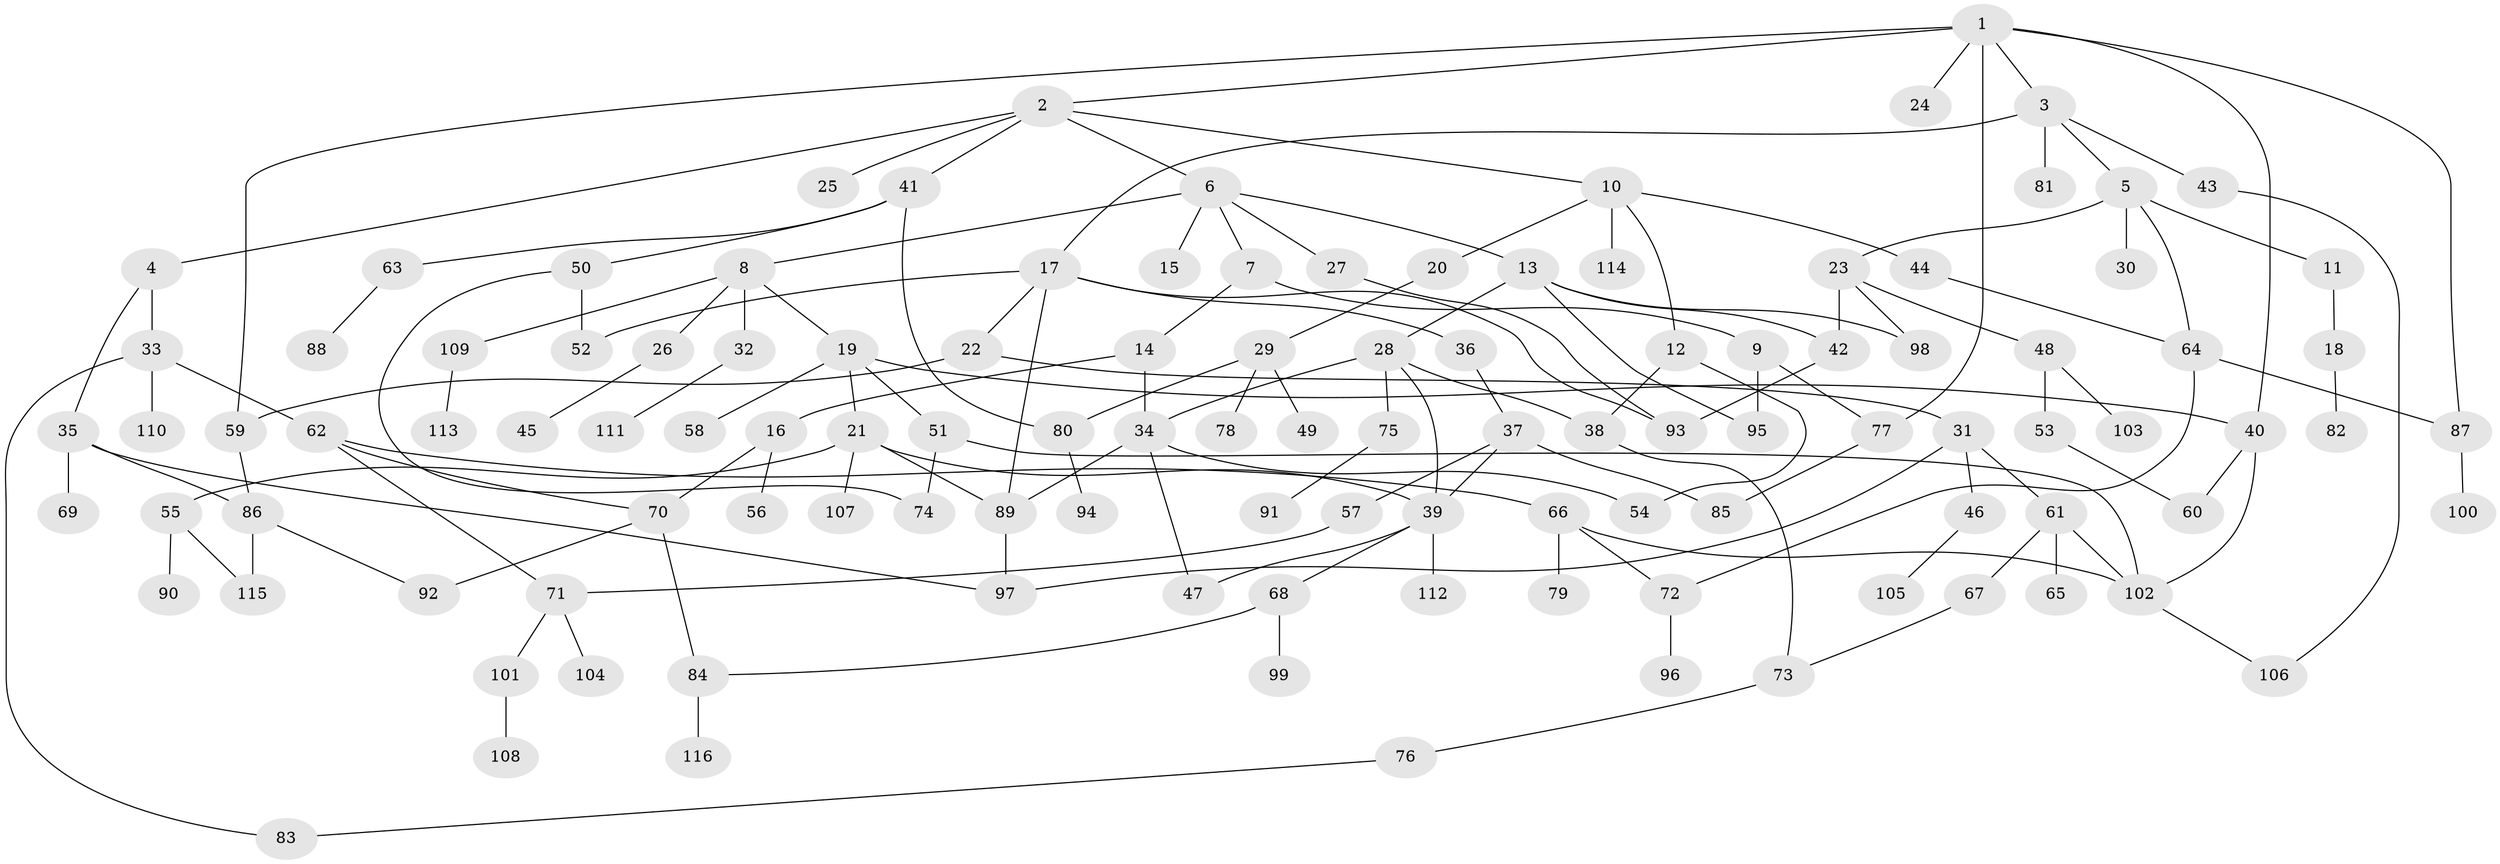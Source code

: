 // Generated by graph-tools (version 1.1) at 2025/42/03/09/25 04:42:07]
// undirected, 116 vertices, 153 edges
graph export_dot {
graph [start="1"]
  node [color=gray90,style=filled];
  1;
  2;
  3;
  4;
  5;
  6;
  7;
  8;
  9;
  10;
  11;
  12;
  13;
  14;
  15;
  16;
  17;
  18;
  19;
  20;
  21;
  22;
  23;
  24;
  25;
  26;
  27;
  28;
  29;
  30;
  31;
  32;
  33;
  34;
  35;
  36;
  37;
  38;
  39;
  40;
  41;
  42;
  43;
  44;
  45;
  46;
  47;
  48;
  49;
  50;
  51;
  52;
  53;
  54;
  55;
  56;
  57;
  58;
  59;
  60;
  61;
  62;
  63;
  64;
  65;
  66;
  67;
  68;
  69;
  70;
  71;
  72;
  73;
  74;
  75;
  76;
  77;
  78;
  79;
  80;
  81;
  82;
  83;
  84;
  85;
  86;
  87;
  88;
  89;
  90;
  91;
  92;
  93;
  94;
  95;
  96;
  97;
  98;
  99;
  100;
  101;
  102;
  103;
  104;
  105;
  106;
  107;
  108;
  109;
  110;
  111;
  112;
  113;
  114;
  115;
  116;
  1 -- 2;
  1 -- 3;
  1 -- 24;
  1 -- 40;
  1 -- 77;
  1 -- 87;
  1 -- 59;
  2 -- 4;
  2 -- 6;
  2 -- 10;
  2 -- 25;
  2 -- 41;
  3 -- 5;
  3 -- 17;
  3 -- 43;
  3 -- 81;
  4 -- 33;
  4 -- 35;
  5 -- 11;
  5 -- 23;
  5 -- 30;
  5 -- 64;
  6 -- 7;
  6 -- 8;
  6 -- 13;
  6 -- 15;
  6 -- 27;
  7 -- 9;
  7 -- 14;
  8 -- 19;
  8 -- 26;
  8 -- 32;
  8 -- 109;
  9 -- 77;
  9 -- 95;
  10 -- 12;
  10 -- 20;
  10 -- 44;
  10 -- 114;
  11 -- 18;
  12 -- 38;
  12 -- 54;
  13 -- 28;
  13 -- 98;
  13 -- 42;
  13 -- 95;
  14 -- 16;
  14 -- 34;
  16 -- 56;
  16 -- 70;
  17 -- 22;
  17 -- 36;
  17 -- 52;
  17 -- 93;
  17 -- 89;
  18 -- 82;
  19 -- 21;
  19 -- 51;
  19 -- 58;
  19 -- 40;
  20 -- 29;
  21 -- 55;
  21 -- 89;
  21 -- 107;
  21 -- 39;
  22 -- 31;
  22 -- 59;
  23 -- 42;
  23 -- 48;
  23 -- 98;
  26 -- 45;
  27 -- 93;
  28 -- 75;
  28 -- 39;
  28 -- 34;
  28 -- 38;
  29 -- 49;
  29 -- 78;
  29 -- 80;
  31 -- 46;
  31 -- 61;
  31 -- 97;
  32 -- 111;
  33 -- 62;
  33 -- 83;
  33 -- 110;
  34 -- 54;
  34 -- 89;
  34 -- 47;
  35 -- 69;
  35 -- 86;
  35 -- 97;
  36 -- 37;
  37 -- 39;
  37 -- 57;
  37 -- 85;
  38 -- 73;
  39 -- 47;
  39 -- 68;
  39 -- 112;
  40 -- 60;
  40 -- 102;
  41 -- 50;
  41 -- 63;
  41 -- 80;
  42 -- 93;
  43 -- 106;
  44 -- 64;
  46 -- 105;
  48 -- 53;
  48 -- 103;
  50 -- 74;
  50 -- 52;
  51 -- 74;
  51 -- 102;
  53 -- 60;
  55 -- 90;
  55 -- 115;
  57 -- 71;
  59 -- 86;
  61 -- 65;
  61 -- 67;
  61 -- 102;
  62 -- 66;
  62 -- 71;
  62 -- 70;
  63 -- 88;
  64 -- 72;
  64 -- 87;
  66 -- 79;
  66 -- 102;
  66 -- 72;
  67 -- 73;
  68 -- 84;
  68 -- 99;
  70 -- 92;
  70 -- 84;
  71 -- 101;
  71 -- 104;
  72 -- 96;
  73 -- 76;
  75 -- 91;
  76 -- 83;
  77 -- 85;
  80 -- 94;
  84 -- 116;
  86 -- 92;
  86 -- 115;
  87 -- 100;
  89 -- 97;
  101 -- 108;
  102 -- 106;
  109 -- 113;
}
